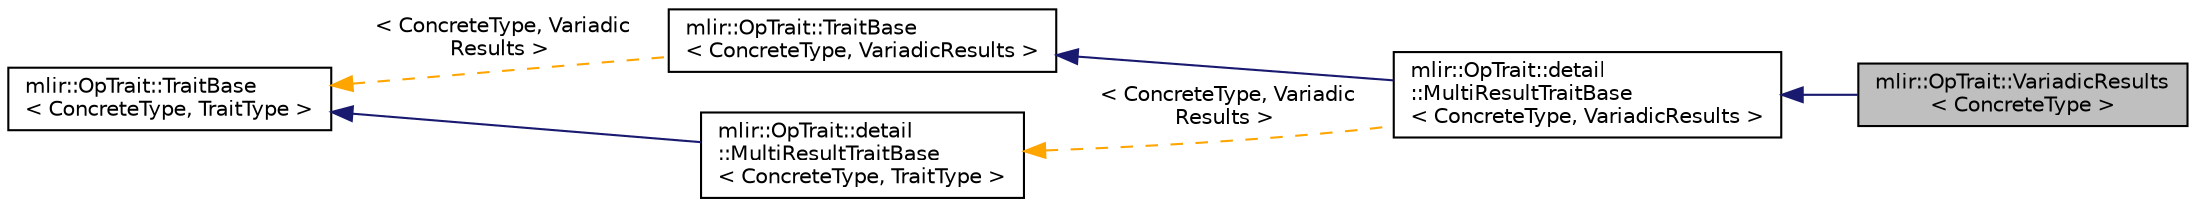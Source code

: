 digraph "mlir::OpTrait::VariadicResults&lt; ConcreteType &gt;"
{
  bgcolor="transparent";
  edge [fontname="Helvetica",fontsize="10",labelfontname="Helvetica",labelfontsize="10"];
  node [fontname="Helvetica",fontsize="10",shape=record];
  rankdir="LR";
  Node5 [label="mlir::OpTrait::VariadicResults\l\< ConcreteType \>",height=0.2,width=0.4,color="black", fillcolor="grey75", style="filled", fontcolor="black"];
  Node6 -> Node5 [dir="back",color="midnightblue",fontsize="10",style="solid",fontname="Helvetica"];
  Node6 [label="mlir::OpTrait::detail\l::MultiResultTraitBase\l\< ConcreteType, VariadicResults \>",height=0.2,width=0.4,color="black",URL="$structmlir_1_1OpTrait_1_1detail_1_1MultiResultTraitBase.html"];
  Node7 -> Node6 [dir="back",color="midnightblue",fontsize="10",style="solid",fontname="Helvetica"];
  Node7 [label="mlir::OpTrait::TraitBase\l\< ConcreteType, VariadicResults \>",height=0.2,width=0.4,color="black",URL="$classmlir_1_1OpTrait_1_1TraitBase.html"];
  Node8 -> Node7 [dir="back",color="orange",fontsize="10",style="dashed",label=" \< ConcreteType, Variadic\lResults \>" ,fontname="Helvetica"];
  Node8 [label="mlir::OpTrait::TraitBase\l\< ConcreteType, TraitType \>",height=0.2,width=0.4,color="black",URL="$classmlir_1_1OpTrait_1_1TraitBase.html",tooltip="Helper class for implementing traits. "];
  Node9 -> Node6 [dir="back",color="orange",fontsize="10",style="dashed",label=" \< ConcreteType, Variadic\lResults \>" ,fontname="Helvetica"];
  Node9 [label="mlir::OpTrait::detail\l::MultiResultTraitBase\l\< ConcreteType, TraitType \>",height=0.2,width=0.4,color="black",URL="$structmlir_1_1OpTrait_1_1detail_1_1MultiResultTraitBase.html",tooltip="Utility trait base that provides accessors for derived traits that have multiple results. "];
  Node8 -> Node9 [dir="back",color="midnightblue",fontsize="10",style="solid",fontname="Helvetica"];
}
